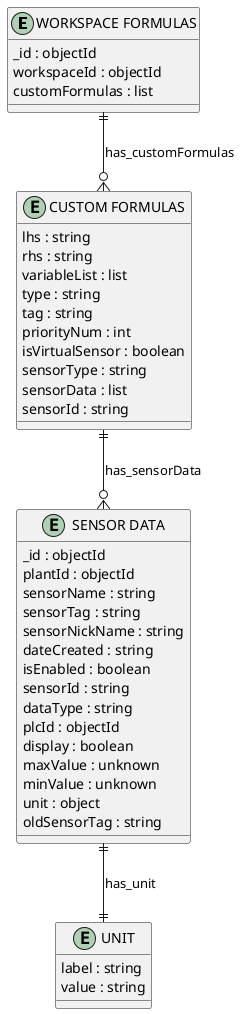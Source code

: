 @startuml WORKSPACE_FORMULAS_Diagram

entity "WORKSPACE FORMULAS" as WORKSPACE_FORMULAS {
  _id : objectId
  workspaceId : objectId
  customFormulas : list
}

entity "CUSTOM FORMULAS" as CUSTOM_FORMULAS {
  lhs : string
  rhs : string
  variableList : list
  type : string
  tag : string
  priorityNum : int
  isVirtualSensor : boolean
  sensorType : string
  sensorData : list
  sensorId : string
}

entity "SENSOR DATA" as SENSOR_DATA {
  _id : objectId
  plantId : objectId
  sensorName : string
  sensorTag : string
  sensorNickName : string
  dateCreated : string
  isEnabled : boolean
  sensorId : string
  dataType : string
  plcId : objectId
  display : boolean
  maxValue : unknown
  minValue : unknown
  unit : object
  oldSensorTag : string
}

entity "UNIT" as UNIT {
  label : string
  value : string
}

' // Relationships
WORKSPACE_FORMULAS ||--o{ CUSTOM_FORMULAS : has_customFormulas
CUSTOM_FORMULAS ||--o{ SENSOR_DATA : has_sensorData
SENSOR_DATA ||--|| UNIT : has_unit
@enduml